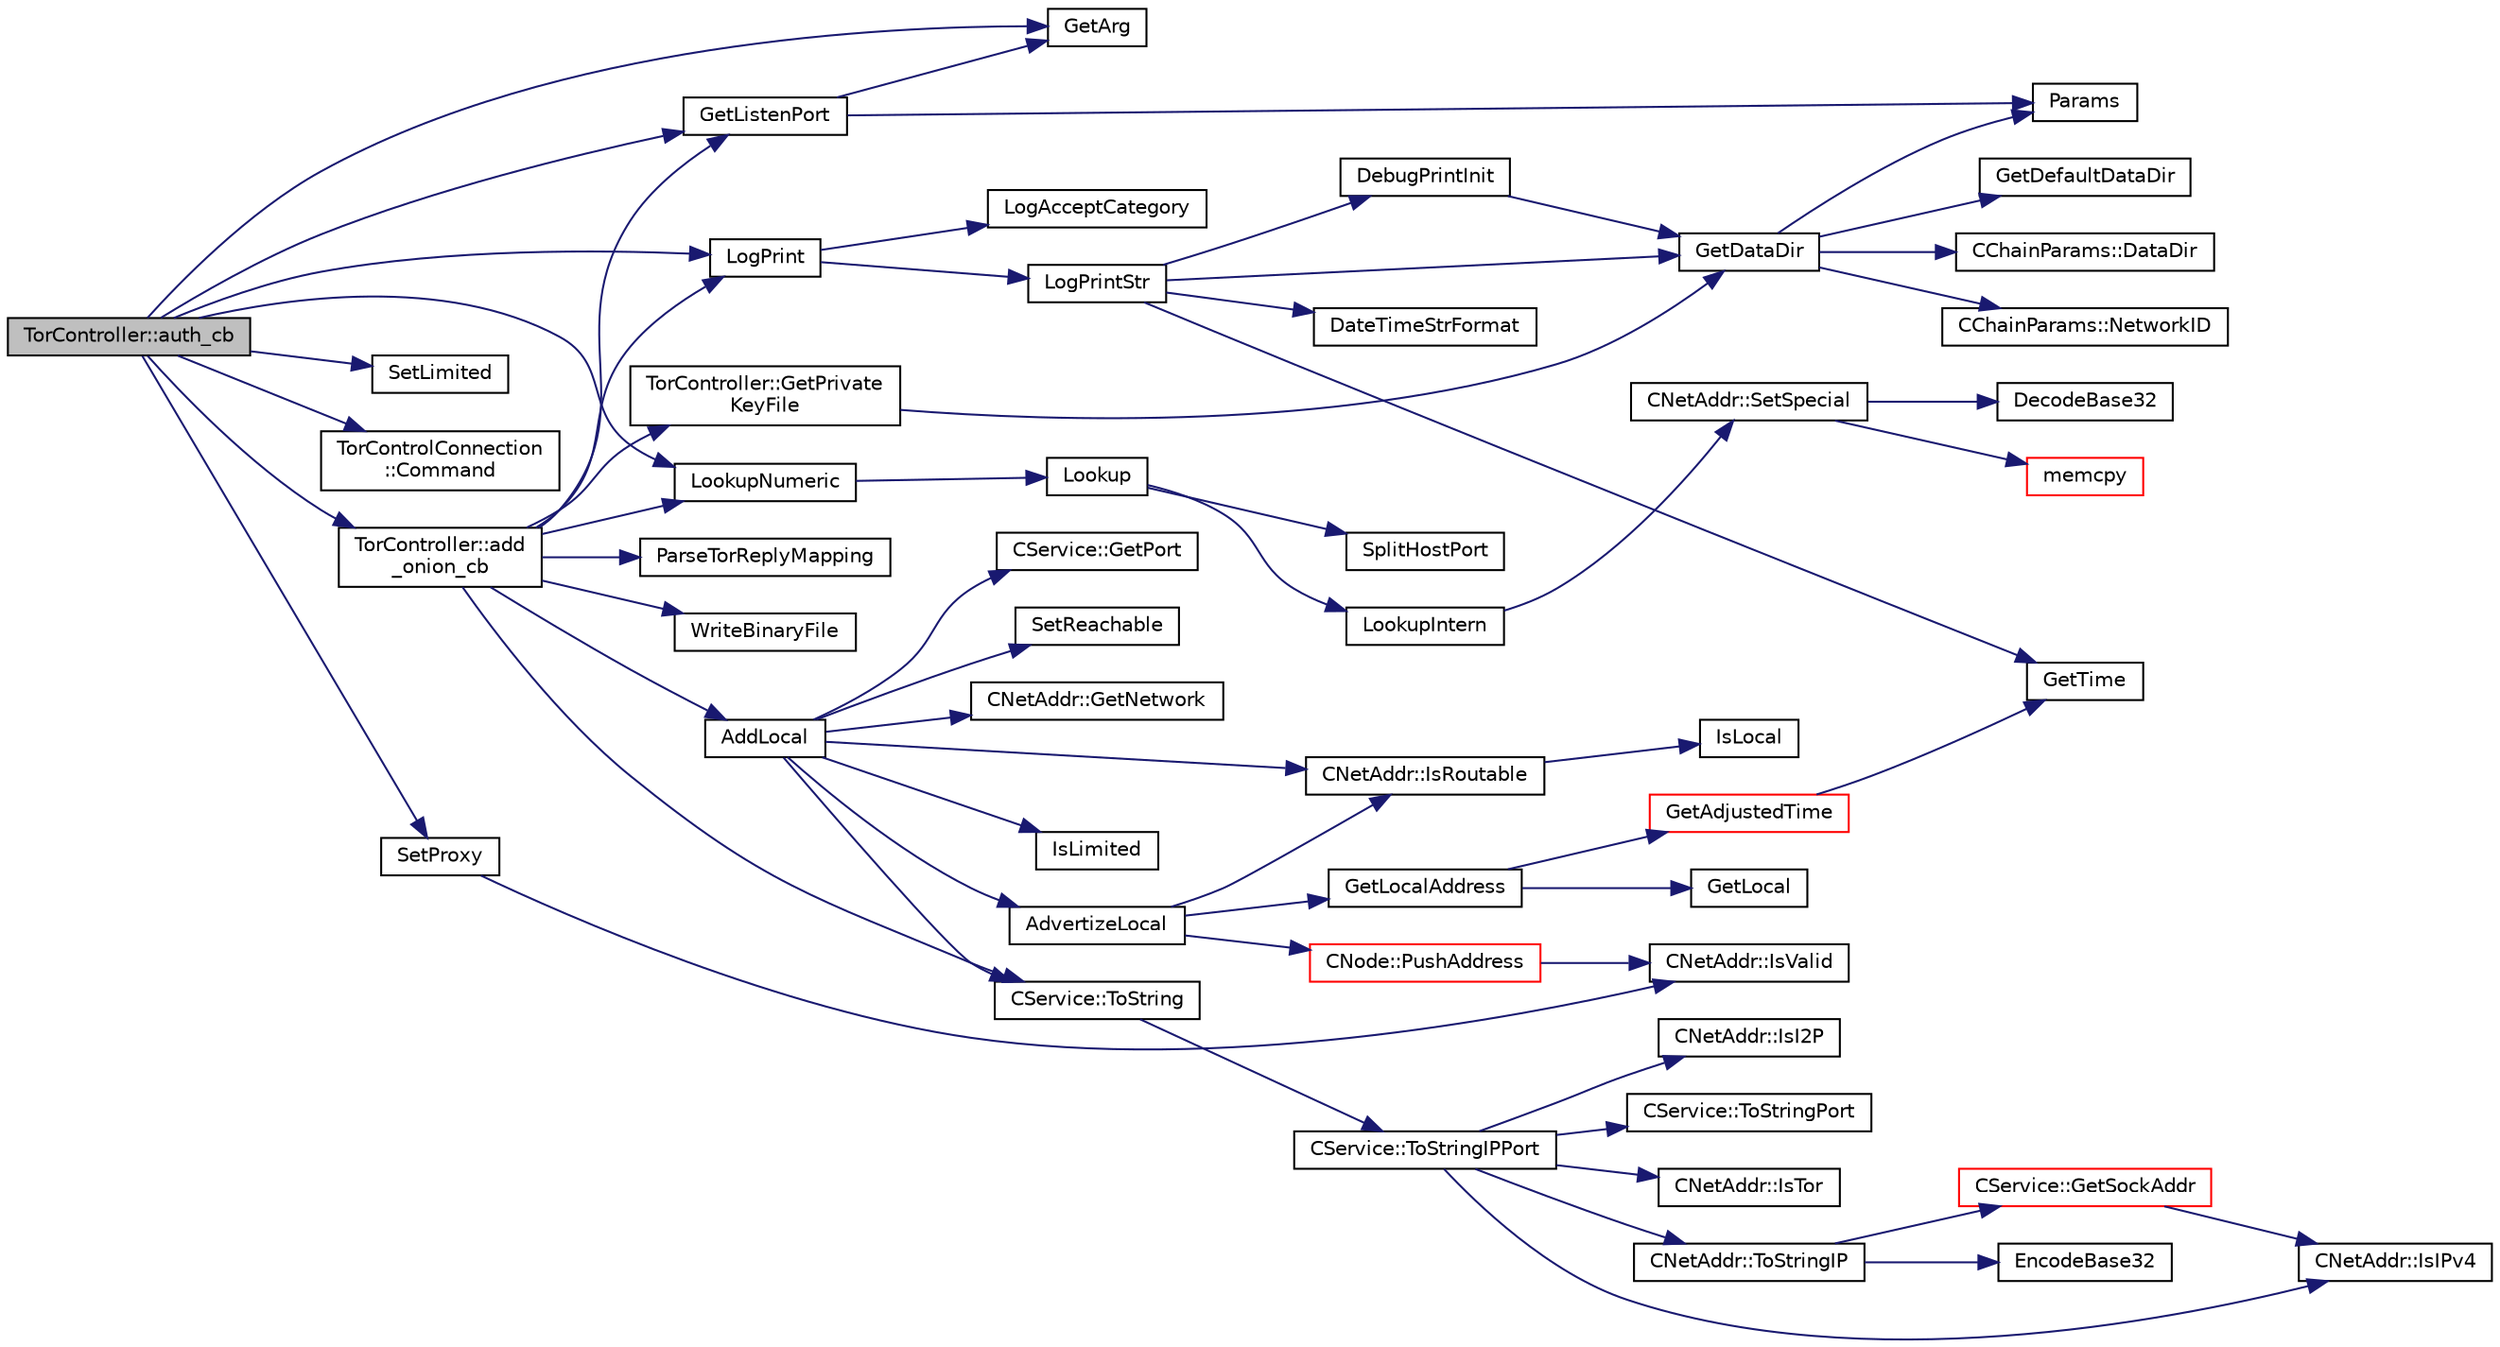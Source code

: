 digraph "TorController::auth_cb"
{
  edge [fontname="Helvetica",fontsize="10",labelfontname="Helvetica",labelfontsize="10"];
  node [fontname="Helvetica",fontsize="10",shape=record];
  rankdir="LR";
  Node146 [label="TorController::auth_cb",height=0.2,width=0.4,color="black", fillcolor="grey75", style="filled", fontcolor="black"];
  Node146 -> Node147 [color="midnightblue",fontsize="10",style="solid",fontname="Helvetica"];
  Node147 [label="LogPrint",height=0.2,width=0.4,color="black", fillcolor="white", style="filled",URL="$d8/d3c/util_8h.html#aab1f837a2366f424bdc996fdf6352171"];
  Node147 -> Node148 [color="midnightblue",fontsize="10",style="solid",fontname="Helvetica"];
  Node148 [label="LogAcceptCategory",height=0.2,width=0.4,color="black", fillcolor="white", style="filled",URL="$d8/d3c/util_8h.html#a343d2a13efe00125f78d25dafb0a8d98"];
  Node147 -> Node149 [color="midnightblue",fontsize="10",style="solid",fontname="Helvetica"];
  Node149 [label="LogPrintStr",height=0.2,width=0.4,color="black", fillcolor="white", style="filled",URL="$d8/d3c/util_8h.html#afd4c3002b2797c0560adddb6af3ca1da"];
  Node149 -> Node150 [color="midnightblue",fontsize="10",style="solid",fontname="Helvetica"];
  Node150 [label="DebugPrintInit",height=0.2,width=0.4,color="black", fillcolor="white", style="filled",URL="$df/d2d/util_8cpp.html#a751ff5f21d880737811136b5e0bcea12"];
  Node150 -> Node151 [color="midnightblue",fontsize="10",style="solid",fontname="Helvetica"];
  Node151 [label="GetDataDir",height=0.2,width=0.4,color="black", fillcolor="white", style="filled",URL="$df/d2d/util_8cpp.html#ab83866a054745d4b30a3948a1b44beba"];
  Node151 -> Node152 [color="midnightblue",fontsize="10",style="solid",fontname="Helvetica"];
  Node152 [label="Params",height=0.2,width=0.4,color="black", fillcolor="white", style="filled",URL="$df/dbf/chainparams_8cpp.html#ace5c5b706d71a324a417dd2db394fd4a",tooltip="Return the currently selected parameters. "];
  Node151 -> Node153 [color="midnightblue",fontsize="10",style="solid",fontname="Helvetica"];
  Node153 [label="CChainParams::NetworkID",height=0.2,width=0.4,color="black", fillcolor="white", style="filled",URL="$d1/d4f/class_c_chain_params.html#a90dc493ec0c0325c98c3ac06eb99862b"];
  Node151 -> Node154 [color="midnightblue",fontsize="10",style="solid",fontname="Helvetica"];
  Node154 [label="GetDefaultDataDir",height=0.2,width=0.4,color="black", fillcolor="white", style="filled",URL="$df/d2d/util_8cpp.html#ab272995de020a3bcbf743be630e485c6"];
  Node151 -> Node155 [color="midnightblue",fontsize="10",style="solid",fontname="Helvetica"];
  Node155 [label="CChainParams::DataDir",height=0.2,width=0.4,color="black", fillcolor="white", style="filled",URL="$d1/d4f/class_c_chain_params.html#a959488b5d8e6fe62857940b831d73a78"];
  Node149 -> Node151 [color="midnightblue",fontsize="10",style="solid",fontname="Helvetica"];
  Node149 -> Node156 [color="midnightblue",fontsize="10",style="solid",fontname="Helvetica"];
  Node156 [label="DateTimeStrFormat",height=0.2,width=0.4,color="black", fillcolor="white", style="filled",URL="$df/d2d/util_8cpp.html#a749bc6776c8ec72d7c5e4dea56aee415"];
  Node149 -> Node157 [color="midnightblue",fontsize="10",style="solid",fontname="Helvetica"];
  Node157 [label="GetTime",height=0.2,width=0.4,color="black", fillcolor="white", style="filled",URL="$df/d2d/util_8cpp.html#a46fac5fba8ba905b5f9acb364f5d8c6f"];
  Node146 -> Node158 [color="midnightblue",fontsize="10",style="solid",fontname="Helvetica"];
  Node158 [label="GetArg",height=0.2,width=0.4,color="black", fillcolor="white", style="filled",URL="$df/d2d/util_8cpp.html#a24f685720bf40370e5bd2a192ad50cd8",tooltip="Return string argument or default value. "];
  Node146 -> Node159 [color="midnightblue",fontsize="10",style="solid",fontname="Helvetica"];
  Node159 [label="LookupNumeric",height=0.2,width=0.4,color="black", fillcolor="white", style="filled",URL="$d0/d0e/netbase_8cpp.html#aca44bd756958aa16d8d8703e4c90c936"];
  Node159 -> Node160 [color="midnightblue",fontsize="10",style="solid",fontname="Helvetica"];
  Node160 [label="Lookup",height=0.2,width=0.4,color="black", fillcolor="white", style="filled",URL="$d0/d0e/netbase_8cpp.html#a56a2f4bcb9fb77b5efe358f804f642cc"];
  Node160 -> Node161 [color="midnightblue",fontsize="10",style="solid",fontname="Helvetica"];
  Node161 [label="SplitHostPort",height=0.2,width=0.4,color="black", fillcolor="white", style="filled",URL="$d0/d0e/netbase_8cpp.html#a1b1ce2ba1ffe40785e65ec3ad5a20e79"];
  Node160 -> Node162 [color="midnightblue",fontsize="10",style="solid",fontname="Helvetica"];
  Node162 [label="LookupIntern",height=0.2,width=0.4,color="black", fillcolor="white", style="filled",URL="$d0/d0e/netbase_8cpp.html#a9fee8268e1061be54e4826caf0258f9d"];
  Node162 -> Node163 [color="midnightblue",fontsize="10",style="solid",fontname="Helvetica"];
  Node163 [label="CNetAddr::SetSpecial",height=0.2,width=0.4,color="black", fillcolor="white", style="filled",URL="$d3/dc3/class_c_net_addr.html#aa3e44dfd064d9d8da1cb48cdcb7dd231"];
  Node163 -> Node164 [color="midnightblue",fontsize="10",style="solid",fontname="Helvetica"];
  Node164 [label="DecodeBase32",height=0.2,width=0.4,color="black", fillcolor="white", style="filled",URL="$df/d2d/util_8cpp.html#a8266fd137bc7f76f4a75024baab5c18f"];
  Node163 -> Node165 [color="midnightblue",fontsize="10",style="solid",fontname="Helvetica"];
  Node165 [label="memcpy",height=0.2,width=0.4,color="red", fillcolor="white", style="filled",URL="$d5/d9f/glibc__compat_8cpp.html#a0f46826ab0466591e136db24394923cf"];
  Node146 -> Node168 [color="midnightblue",fontsize="10",style="solid",fontname="Helvetica"];
  Node168 [label="SetProxy",height=0.2,width=0.4,color="black", fillcolor="white", style="filled",URL="$d0/d0e/netbase_8cpp.html#a3ccc60f085d827551f6049786124dad0"];
  Node168 -> Node169 [color="midnightblue",fontsize="10",style="solid",fontname="Helvetica"];
  Node169 [label="CNetAddr::IsValid",height=0.2,width=0.4,color="black", fillcolor="white", style="filled",URL="$d3/dc3/class_c_net_addr.html#a6fe20b8da9701ca5dc2af078e2e8ac25"];
  Node146 -> Node170 [color="midnightblue",fontsize="10",style="solid",fontname="Helvetica"];
  Node170 [label="SetLimited",height=0.2,width=0.4,color="black", fillcolor="white", style="filled",URL="$dd/d84/net_8cpp.html#a2f6d62a9d456bf38003df3815b707f46",tooltip="Make a particular network entirely off-limits (no automatic connects to it) "];
  Node146 -> Node171 [color="midnightblue",fontsize="10",style="solid",fontname="Helvetica"];
  Node171 [label="TorControlConnection\l::Command",height=0.2,width=0.4,color="black", fillcolor="white", style="filled",URL="$df/dc6/class_tor_control_connection.html#a5d0292a1389bb0f78d15fe6c06a2baeb",tooltip="Send a command, register a handler for the reply. "];
  Node146 -> Node172 [color="midnightblue",fontsize="10",style="solid",fontname="Helvetica"];
  Node172 [label="GetListenPort",height=0.2,width=0.4,color="black", fillcolor="white", style="filled",URL="$dd/d84/net_8cpp.html#af6d341a24d761a509fca026458cf2f72"];
  Node172 -> Node158 [color="midnightblue",fontsize="10",style="solid",fontname="Helvetica"];
  Node172 -> Node152 [color="midnightblue",fontsize="10",style="solid",fontname="Helvetica"];
  Node146 -> Node173 [color="midnightblue",fontsize="10",style="solid",fontname="Helvetica"];
  Node173 [label="TorController::add\l_onion_cb",height=0.2,width=0.4,color="black", fillcolor="white", style="filled",URL="$da/dd9/class_tor_controller.html#a78b762c14a006b2f509261a95963ff67",tooltip="Callback for ADD_ONION result. "];
  Node173 -> Node147 [color="midnightblue",fontsize="10",style="solid",fontname="Helvetica"];
  Node173 -> Node174 [color="midnightblue",fontsize="10",style="solid",fontname="Helvetica"];
  Node174 [label="ParseTorReplyMapping",height=0.2,width=0.4,color="black", fillcolor="white", style="filled",URL="$dc/da2/torcontrol_8cpp.html#ab098931a630a840f4787a611b135d7cb",tooltip="Parse reply arguments in the form &#39;METHODS=COOKIE,SAFECOOKIE COOKIEFILE=\".../control_auth_cookie\"&#39;. "];
  Node173 -> Node159 [color="midnightblue",fontsize="10",style="solid",fontname="Helvetica"];
  Node173 -> Node172 [color="midnightblue",fontsize="10",style="solid",fontname="Helvetica"];
  Node173 -> Node175 [color="midnightblue",fontsize="10",style="solid",fontname="Helvetica"];
  Node175 [label="CService::ToString",height=0.2,width=0.4,color="black", fillcolor="white", style="filled",URL="$d3/dcc/class_c_service.html#a225473158bc07c87a6a862160d73cfea"];
  Node175 -> Node176 [color="midnightblue",fontsize="10",style="solid",fontname="Helvetica"];
  Node176 [label="CService::ToStringIPPort",height=0.2,width=0.4,color="black", fillcolor="white", style="filled",URL="$d3/dcc/class_c_service.html#a224204c838b12eeb49ca7eabe6f75004"];
  Node176 -> Node177 [color="midnightblue",fontsize="10",style="solid",fontname="Helvetica"];
  Node177 [label="CNetAddr::IsIPv4",height=0.2,width=0.4,color="black", fillcolor="white", style="filled",URL="$d3/dc3/class_c_net_addr.html#a7021b79e9a33c342b68db09dbb6c2293"];
  Node176 -> Node178 [color="midnightblue",fontsize="10",style="solid",fontname="Helvetica"];
  Node178 [label="CNetAddr::IsTor",height=0.2,width=0.4,color="black", fillcolor="white", style="filled",URL="$d3/dc3/class_c_net_addr.html#a4db37b4997ff3b8c57959f2aa915a9a3"];
  Node176 -> Node179 [color="midnightblue",fontsize="10",style="solid",fontname="Helvetica"];
  Node179 [label="CNetAddr::IsI2P",height=0.2,width=0.4,color="black", fillcolor="white", style="filled",URL="$d3/dc3/class_c_net_addr.html#afc07b09ccfd8406c5aa30ce009727eab"];
  Node176 -> Node180 [color="midnightblue",fontsize="10",style="solid",fontname="Helvetica"];
  Node180 [label="CNetAddr::ToStringIP",height=0.2,width=0.4,color="black", fillcolor="white", style="filled",URL="$d3/dc3/class_c_net_addr.html#a0c8d9b5ed3824546ff4dccca3b28b073"];
  Node180 -> Node181 [color="midnightblue",fontsize="10",style="solid",fontname="Helvetica"];
  Node181 [label="EncodeBase32",height=0.2,width=0.4,color="black", fillcolor="white", style="filled",URL="$df/d2d/util_8cpp.html#a71aa75e646de8a10971f887bc71d9a75"];
  Node180 -> Node182 [color="midnightblue",fontsize="10",style="solid",fontname="Helvetica"];
  Node182 [label="CService::GetSockAddr",height=0.2,width=0.4,color="red", fillcolor="white", style="filled",URL="$d3/dcc/class_c_service.html#ac4c6d655fab3af40937f0b0c65581745"];
  Node182 -> Node177 [color="midnightblue",fontsize="10",style="solid",fontname="Helvetica"];
  Node176 -> Node186 [color="midnightblue",fontsize="10",style="solid",fontname="Helvetica"];
  Node186 [label="CService::ToStringPort",height=0.2,width=0.4,color="black", fillcolor="white", style="filled",URL="$d3/dcc/class_c_service.html#a95d6f24b6a613fca24734ba4e38ef3dc"];
  Node173 -> Node187 [color="midnightblue",fontsize="10",style="solid",fontname="Helvetica"];
  Node187 [label="WriteBinaryFile",height=0.2,width=0.4,color="black", fillcolor="white", style="filled",URL="$dc/da2/torcontrol_8cpp.html#ae2cf864ba3770a65bc76b55c5dd244d8",tooltip="Write contents of std::string to a file. "];
  Node173 -> Node188 [color="midnightblue",fontsize="10",style="solid",fontname="Helvetica"];
  Node188 [label="TorController::GetPrivate\lKeyFile",height=0.2,width=0.4,color="black", fillcolor="white", style="filled",URL="$da/dd9/class_tor_controller.html#a524481ece961670f745dbbfb4d9d5a33",tooltip="Get name fo file to store private key in. "];
  Node188 -> Node151 [color="midnightblue",fontsize="10",style="solid",fontname="Helvetica"];
  Node173 -> Node189 [color="midnightblue",fontsize="10",style="solid",fontname="Helvetica"];
  Node189 [label="AddLocal",height=0.2,width=0.4,color="black", fillcolor="white", style="filled",URL="$dd/d84/net_8cpp.html#abb92a02eecc581e8927c8a6e31968645"];
  Node189 -> Node190 [color="midnightblue",fontsize="10",style="solid",fontname="Helvetica"];
  Node190 [label="CNetAddr::IsRoutable",height=0.2,width=0.4,color="black", fillcolor="white", style="filled",URL="$d3/dc3/class_c_net_addr.html#a4e3b2fea2a6151c76684b3812df4a5c3"];
  Node190 -> Node191 [color="midnightblue",fontsize="10",style="solid",fontname="Helvetica"];
  Node191 [label="IsLocal",height=0.2,width=0.4,color="black", fillcolor="white", style="filled",URL="$dd/d84/net_8cpp.html#a16fa1bd4d34c4c29c90903fc3cdf7517",tooltip="check whether a given address is potentially local "];
  Node189 -> Node192 [color="midnightblue",fontsize="10",style="solid",fontname="Helvetica"];
  Node192 [label="IsLimited",height=0.2,width=0.4,color="black", fillcolor="white", style="filled",URL="$dd/d84/net_8cpp.html#a96eb2fba6d80870802ac787b6ada4beb"];
  Node189 -> Node175 [color="midnightblue",fontsize="10",style="solid",fontname="Helvetica"];
  Node189 -> Node193 [color="midnightblue",fontsize="10",style="solid",fontname="Helvetica"];
  Node193 [label="CService::GetPort",height=0.2,width=0.4,color="black", fillcolor="white", style="filled",URL="$d3/dcc/class_c_service.html#a71caa0d6aa6ab12758bde8b6a6bcfd2a"];
  Node189 -> Node194 [color="midnightblue",fontsize="10",style="solid",fontname="Helvetica"];
  Node194 [label="SetReachable",height=0.2,width=0.4,color="black", fillcolor="white", style="filled",URL="$dd/d84/net_8cpp.html#a89098b55df7d627a7a3c7f367cae24e6"];
  Node189 -> Node195 [color="midnightblue",fontsize="10",style="solid",fontname="Helvetica"];
  Node195 [label="CNetAddr::GetNetwork",height=0.2,width=0.4,color="black", fillcolor="white", style="filled",URL="$d3/dc3/class_c_net_addr.html#ad0162f2629f552a65acf934e1629c1db"];
  Node189 -> Node196 [color="midnightblue",fontsize="10",style="solid",fontname="Helvetica"];
  Node196 [label="AdvertizeLocal",height=0.2,width=0.4,color="black", fillcolor="white", style="filled",URL="$dd/d84/net_8cpp.html#a11932bbb34fc72238e9069c6e5363108"];
  Node196 -> Node197 [color="midnightblue",fontsize="10",style="solid",fontname="Helvetica"];
  Node197 [label="GetLocalAddress",height=0.2,width=0.4,color="black", fillcolor="white", style="filled",URL="$dd/d84/net_8cpp.html#a66f5f0bc1dad5cfe429157d5637a93dc"];
  Node197 -> Node198 [color="midnightblue",fontsize="10",style="solid",fontname="Helvetica"];
  Node198 [label="GetLocal",height=0.2,width=0.4,color="black", fillcolor="white", style="filled",URL="$dd/d84/net_8cpp.html#a51605827c953a7843f9b165eada26857"];
  Node197 -> Node199 [color="midnightblue",fontsize="10",style="solid",fontname="Helvetica"];
  Node199 [label="GetAdjustedTime",height=0.2,width=0.4,color="red", fillcolor="white", style="filled",URL="$df/d2d/util_8cpp.html#a09f81b9c7650f898cf3cf305b87547e6"];
  Node199 -> Node157 [color="midnightblue",fontsize="10",style="solid",fontname="Helvetica"];
  Node196 -> Node190 [color="midnightblue",fontsize="10",style="solid",fontname="Helvetica"];
  Node196 -> Node201 [color="midnightblue",fontsize="10",style="solid",fontname="Helvetica"];
  Node201 [label="CNode::PushAddress",height=0.2,width=0.4,color="red", fillcolor="white", style="filled",URL="$d1/d64/class_c_node.html#a06950a5ce265a1d4df1aad7f28e6fde8"];
  Node201 -> Node169 [color="midnightblue",fontsize="10",style="solid",fontname="Helvetica"];
}
